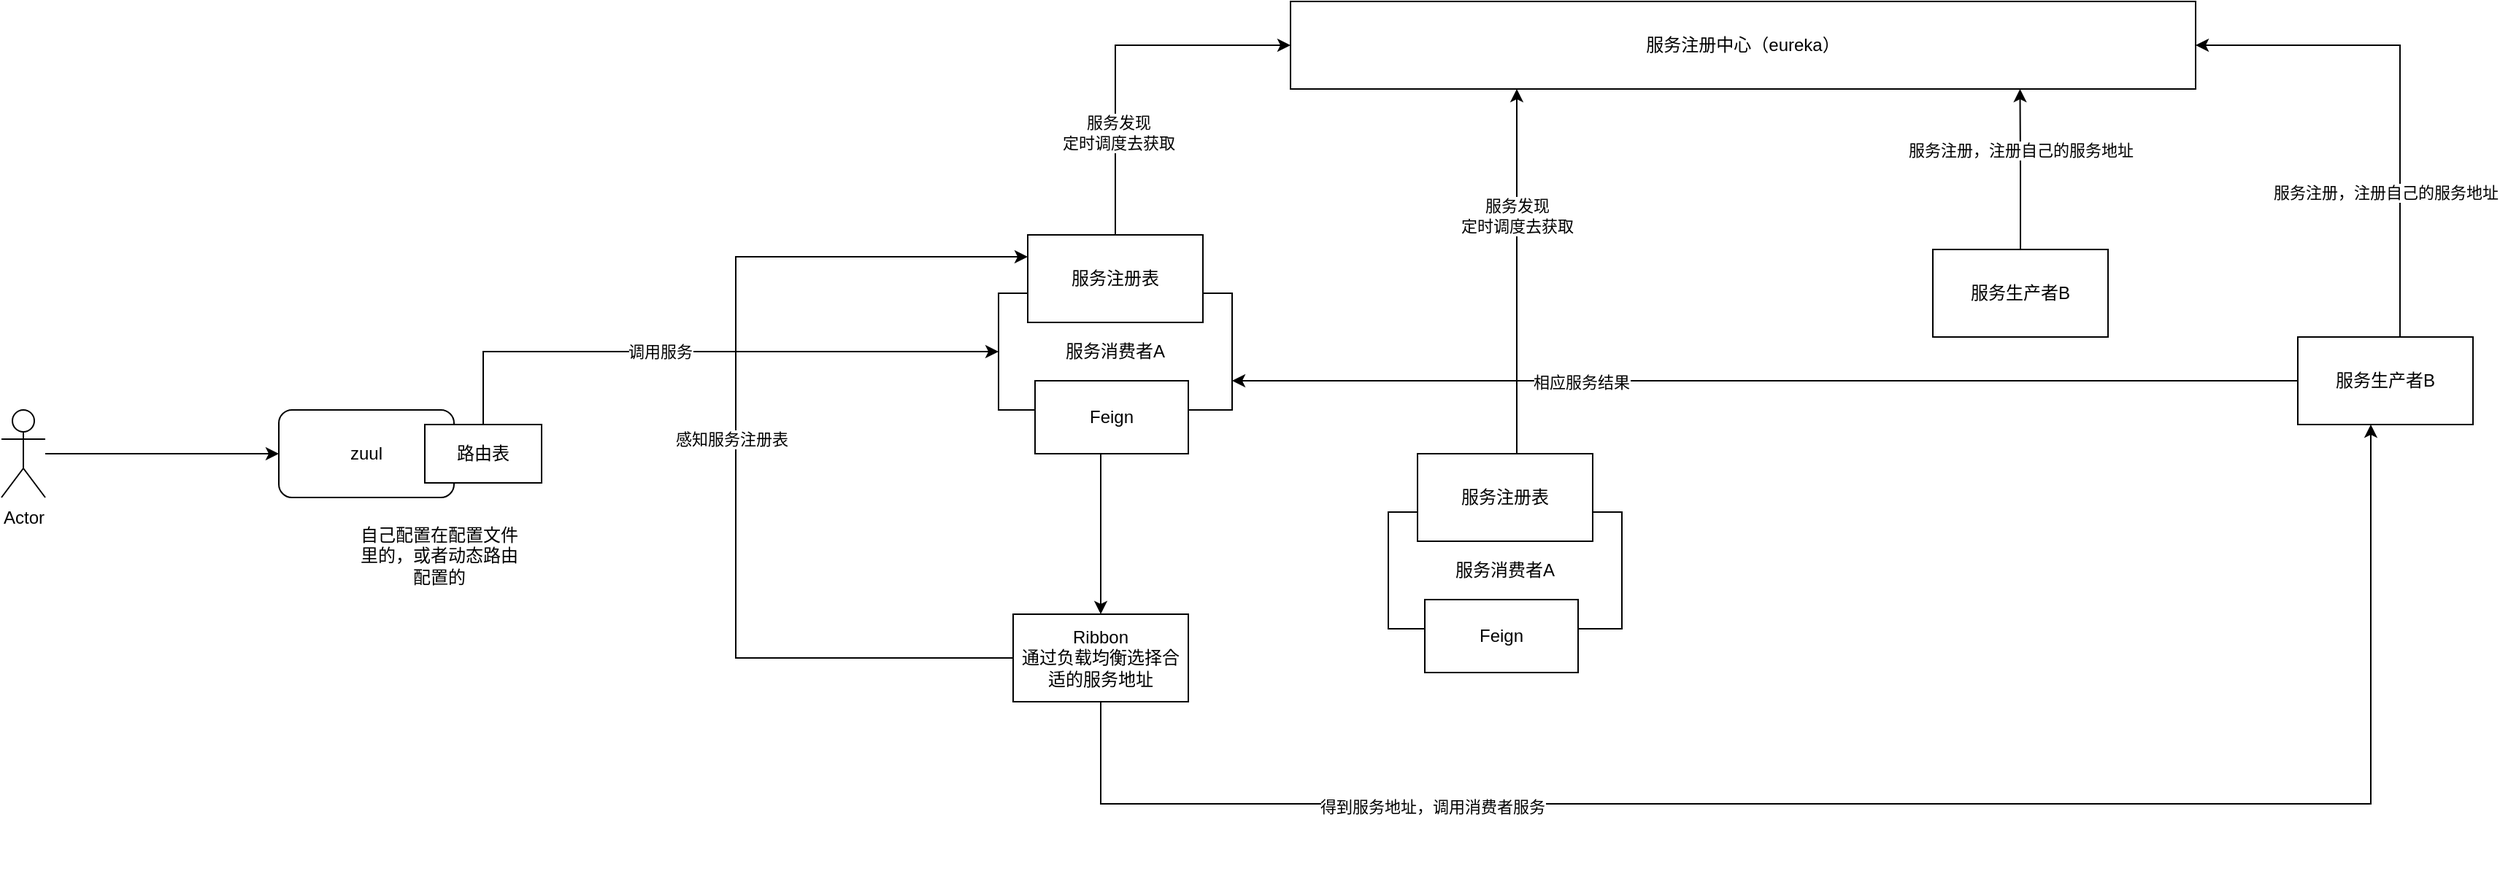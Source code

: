 <mxfile version="13.0.9" type="github"><diagram id="PhHvFV6rx-kZFWLURuZM" name="第 1 页"><mxGraphModel dx="2844" dy="1426" grid="1" gridSize="10" guides="1" tooltips="1" connect="1" arrows="1" fold="1" page="1" pageScale="1" pageWidth="1920" pageHeight="1200" math="0" shadow="0"><root><mxCell id="0"/><mxCell id="1" parent="0"/><mxCell id="L4ZRt05aIZuPdk-ZOT8E-24" style="edgeStyle=orthogonalEdgeStyle;rounded=0;orthogonalLoop=1;jettySize=auto;html=1;exitX=0;exitY=0.5;exitDx=0;exitDy=0;entryX=1;entryY=0.75;entryDx=0;entryDy=0;" parent="1" source="L4ZRt05aIZuPdk-ZOT8E-1" target="L4ZRt05aIZuPdk-ZOT8E-2" edge="1"><mxGeometry relative="1" as="geometry"/></mxCell><mxCell id="L4ZRt05aIZuPdk-ZOT8E-25" value="相应服务结果" style="edgeLabel;html=1;align=center;verticalAlign=middle;resizable=0;points=[];" parent="L4ZRt05aIZuPdk-ZOT8E-24" vertex="1" connectable="0"><mxGeometry x="0.345" y="1" relative="1" as="geometry"><mxPoint as="offset"/></mxGeometry></mxCell><mxCell id="L4ZRt05aIZuPdk-ZOT8E-26" style="edgeStyle=orthogonalEdgeStyle;rounded=0;orthogonalLoop=1;jettySize=auto;html=1;entryX=1;entryY=0.5;entryDx=0;entryDy=0;" parent="1" source="L4ZRt05aIZuPdk-ZOT8E-1" target="L4ZRt05aIZuPdk-ZOT8E-3" edge="1"><mxGeometry relative="1" as="geometry"><Array as="points"><mxPoint x="1813" y="280"/></Array></mxGeometry></mxCell><mxCell id="L4ZRt05aIZuPdk-ZOT8E-27" value="服务注册，注册自己的服务地址" style="edgeLabel;html=1;align=center;verticalAlign=middle;resizable=0;points=[];" parent="L4ZRt05aIZuPdk-ZOT8E-26" vertex="1" connectable="0"><mxGeometry x="0.153" y="56" relative="1" as="geometry"><mxPoint x="46" y="96.47" as="offset"/></mxGeometry></mxCell><mxCell id="L4ZRt05aIZuPdk-ZOT8E-1" value="服务生产者B" style="rounded=0;whiteSpace=wrap;html=1;" parent="1" vertex="1"><mxGeometry x="1743" y="480" width="120" height="60" as="geometry"/></mxCell><mxCell id="L4ZRt05aIZuPdk-ZOT8E-2" value="服务消费者A" style="rounded=0;whiteSpace=wrap;html=1;" parent="1" vertex="1"><mxGeometry x="853" y="450" width="160" height="80" as="geometry"/></mxCell><mxCell id="L4ZRt05aIZuPdk-ZOT8E-3" value="服务注册中心（eureka）" style="rounded=0;whiteSpace=wrap;html=1;" parent="1" vertex="1"><mxGeometry x="1053" y="250" width="620" height="60" as="geometry"/></mxCell><mxCell id="L4ZRt05aIZuPdk-ZOT8E-7" style="edgeStyle=orthogonalEdgeStyle;rounded=0;orthogonalLoop=1;jettySize=auto;html=1;exitX=0.5;exitY=1;exitDx=0;exitDy=0;" parent="1" source="L4ZRt05aIZuPdk-ZOT8E-4" target="L4ZRt05aIZuPdk-ZOT8E-6" edge="1"><mxGeometry relative="1" as="geometry"><Array as="points"><mxPoint x="923" y="560"/></Array></mxGeometry></mxCell><mxCell id="L4ZRt05aIZuPdk-ZOT8E-4" value="Feign" style="rounded=0;whiteSpace=wrap;html=1;" parent="1" vertex="1"><mxGeometry x="878" y="510" width="105" height="50" as="geometry"/></mxCell><mxCell id="L4ZRt05aIZuPdk-ZOT8E-20" style="edgeStyle=orthogonalEdgeStyle;rounded=0;orthogonalLoop=1;jettySize=auto;html=1;entryX=0;entryY=0.25;entryDx=0;entryDy=0;" parent="1" source="L4ZRt05aIZuPdk-ZOT8E-6" target="L4ZRt05aIZuPdk-ZOT8E-17" edge="1"><mxGeometry relative="1" as="geometry"><mxPoint x="803" y="530" as="targetPoint"/><Array as="points"><mxPoint x="673" y="700"/><mxPoint x="673" y="425"/></Array></mxGeometry></mxCell><mxCell id="L4ZRt05aIZuPdk-ZOT8E-21" value="感知服务注册表" style="edgeLabel;html=1;align=center;verticalAlign=middle;resizable=0;points=[];" parent="L4ZRt05aIZuPdk-ZOT8E-20" vertex="1" connectable="0"><mxGeometry x="0.023" y="3" relative="1" as="geometry"><mxPoint as="offset"/></mxGeometry></mxCell><mxCell id="L4ZRt05aIZuPdk-ZOT8E-22" style="edgeStyle=orthogonalEdgeStyle;rounded=0;orthogonalLoop=1;jettySize=auto;html=1;" parent="1" source="L4ZRt05aIZuPdk-ZOT8E-6" target="L4ZRt05aIZuPdk-ZOT8E-1" edge="1"><mxGeometry relative="1" as="geometry"><Array as="points"><mxPoint x="923" y="800"/><mxPoint x="1793" y="800"/></Array></mxGeometry></mxCell><mxCell id="L4ZRt05aIZuPdk-ZOT8E-23" value="得到服务地址，调用消费者服务" style="edgeLabel;html=1;align=center;verticalAlign=middle;resizable=0;points=[];" parent="L4ZRt05aIZuPdk-ZOT8E-22" vertex="1" connectable="0"><mxGeometry x="-0.506" y="-2" relative="1" as="geometry"><mxPoint as="offset"/></mxGeometry></mxCell><mxCell id="L4ZRt05aIZuPdk-ZOT8E-6" value="Ribbon&lt;br&gt;通过负载均衡选择合适的服务地址" style="rounded=0;whiteSpace=wrap;html=1;" parent="1" vertex="1"><mxGeometry x="863" y="670" width="120" height="60" as="geometry"/></mxCell><mxCell id="L4ZRt05aIZuPdk-ZOT8E-18" style="edgeStyle=orthogonalEdgeStyle;rounded=0;orthogonalLoop=1;jettySize=auto;html=1;entryX=0;entryY=0.5;entryDx=0;entryDy=0;" parent="1" source="L4ZRt05aIZuPdk-ZOT8E-17" target="L4ZRt05aIZuPdk-ZOT8E-3" edge="1"><mxGeometry relative="1" as="geometry"><Array as="points"><mxPoint x="933" y="280"/></Array></mxGeometry></mxCell><mxCell id="L4ZRt05aIZuPdk-ZOT8E-19" value="服务发现&lt;br&gt;定时调度去获取" style="edgeLabel;html=1;align=center;verticalAlign=middle;resizable=0;points=[];" parent="L4ZRt05aIZuPdk-ZOT8E-18" vertex="1" connectable="0"><mxGeometry x="-0.438" y="-2" relative="1" as="geometry"><mxPoint as="offset"/></mxGeometry></mxCell><mxCell id="L4ZRt05aIZuPdk-ZOT8E-17" value="服务注册表" style="rounded=0;whiteSpace=wrap;html=1;" parent="1" vertex="1"><mxGeometry x="873" y="410" width="120" height="60" as="geometry"/></mxCell><mxCell id="L4ZRt05aIZuPdk-ZOT8E-29" style="edgeStyle=orthogonalEdgeStyle;rounded=0;orthogonalLoop=1;jettySize=auto;html=1;entryX=0.806;entryY=1;entryDx=0;entryDy=0;entryPerimeter=0;" parent="1" source="L4ZRt05aIZuPdk-ZOT8E-28" target="L4ZRt05aIZuPdk-ZOT8E-3" edge="1"><mxGeometry relative="1" as="geometry"/></mxCell><mxCell id="L4ZRt05aIZuPdk-ZOT8E-30" value="服务注册，注册自己的服务地址" style="edgeLabel;html=1;align=center;verticalAlign=middle;resizable=0;points=[];" parent="L4ZRt05aIZuPdk-ZOT8E-29" vertex="1" connectable="0"><mxGeometry x="0.255" relative="1" as="geometry"><mxPoint as="offset"/></mxGeometry></mxCell><mxCell id="L4ZRt05aIZuPdk-ZOT8E-28" value="服务生产者B" style="rounded=0;whiteSpace=wrap;html=1;" parent="1" vertex="1"><mxGeometry x="1493" y="420" width="120" height="60" as="geometry"/></mxCell><mxCell id="L4ZRt05aIZuPdk-ZOT8E-34" style="edgeStyle=orthogonalEdgeStyle;rounded=0;orthogonalLoop=1;jettySize=auto;html=1;entryX=0;entryY=0.5;entryDx=0;entryDy=0;" parent="1" source="L4ZRt05aIZuPdk-ZOT8E-32" target="L4ZRt05aIZuPdk-ZOT8E-33" edge="1"><mxGeometry relative="1" as="geometry"/></mxCell><mxCell id="L4ZRt05aIZuPdk-ZOT8E-32" value="Actor" style="shape=umlActor;verticalLabelPosition=bottom;labelBackgroundColor=#ffffff;verticalAlign=top;html=1;outlineConnect=0;" parent="1" vertex="1"><mxGeometry x="170" y="530" width="30" height="60" as="geometry"/></mxCell><mxCell id="L4ZRt05aIZuPdk-ZOT8E-33" value="zuul" style="rounded=1;whiteSpace=wrap;html=1;" parent="1" vertex="1"><mxGeometry x="360" y="530" width="120" height="60" as="geometry"/></mxCell><mxCell id="L4ZRt05aIZuPdk-ZOT8E-51" style="edgeStyle=orthogonalEdgeStyle;rounded=0;orthogonalLoop=1;jettySize=auto;html=1;" parent="1" source="L4ZRt05aIZuPdk-ZOT8E-37" target="L4ZRt05aIZuPdk-ZOT8E-2" edge="1"><mxGeometry relative="1" as="geometry"><Array as="points"><mxPoint x="500" y="490"/></Array></mxGeometry></mxCell><mxCell id="L4ZRt05aIZuPdk-ZOT8E-52" value="调用服务" style="edgeLabel;html=1;align=center;verticalAlign=middle;resizable=0;points=[];" parent="L4ZRt05aIZuPdk-ZOT8E-51" vertex="1" connectable="0"><mxGeometry x="0.386" y="4" relative="1" as="geometry"><mxPoint x="-108.88" y="4" as="offset"/></mxGeometry></mxCell><mxCell id="L4ZRt05aIZuPdk-ZOT8E-37" value="路由表" style="rounded=0;whiteSpace=wrap;html=1;" parent="1" vertex="1"><mxGeometry x="460" y="540" width="80" height="40" as="geometry"/></mxCell><mxCell id="L4ZRt05aIZuPdk-ZOT8E-44" value="&lt;span style=&quot;color: rgba(0 , 0 , 0 , 0) ; font-family: monospace ; font-size: 0px&quot;&gt;%3CmxGraphModel%3E%3Croot%3E%3CmxCell%20id%3D%220%22%2F%3E%3CmxCell%20id%3D%221%22%20parent%3D%220%22%2F%3E%3CmxCell%20id%3D%222%22%20value%3D%22%E6%9C%8D%E5%8A%A1%E6%B6%88%E8%B4%B9%E8%80%85%22%20style%3D%22rounded%3D0%3BwhiteSpace%3Dwrap%3Bhtml%3D1%3B%22%20vertex%3D%221%22%20parent%3D%221%22%3E%3CmxGeometry%20x%3D%22853%22%20y%3D%22450%22%20width%3D%22160%22%20height%3D%2280%22%20as%3D%22geometry%22%2F%3E%3C%2FmxCell%3E%3CmxCell%20id%3D%223%22%20value%3D%22Feign%22%20style%3D%22rounded%3D0%3BwhiteSpace%3Dwrap%3Bhtml%3D1%3B%22%20vertex%3D%221%22%20parent%3D%221%22%3E%3CmxGeometry%20x%3D%22878%22%20y%3D%22510%22%20width%3D%22105%22%20height%3D%2250%22%20as%3D%22geometry%22%2F%3E%3C%2FmxCell%3E%3CmxCell%20id%3D%224%22%20value%3D%22%E6%9C%8D%E5%8A%A1%E6%B3%A8%E5%86%8C%E8%A1%A8%22%20style%3D%22rounded%3D0%3BwhiteSpace%3Dwrap%3Bhtml%3D1%3B%22%20vertex%3D%221%22%20parent%3D%221%22%3E%3CmxGeometry%20x%3D%22873%22%20y%3D%22410%22%20width%3D%22120%22%20height%3D%2260%22%20as%3D%22geometry%22%2F%3E%3C%2FmxCell%3E%3C%2Froot%3E%3C%2FmxGraphModel%3E&lt;/span&gt;" style="text;html=1;align=center;verticalAlign=middle;resizable=0;points=[];autosize=1;" parent="1" vertex="1"><mxGeometry x="382" y="836" width="20" height="20" as="geometry"/></mxCell><mxCell id="L4ZRt05aIZuPdk-ZOT8E-45" value="服务消费者A" style="rounded=0;whiteSpace=wrap;html=1;" parent="1" vertex="1"><mxGeometry x="1120" y="600" width="160" height="80" as="geometry"/></mxCell><mxCell id="L4ZRt05aIZuPdk-ZOT8E-46" value="Feign" style="rounded=0;whiteSpace=wrap;html=1;" parent="1" vertex="1"><mxGeometry x="1145" y="660" width="105" height="50" as="geometry"/></mxCell><mxCell id="L4ZRt05aIZuPdk-ZOT8E-49" style="edgeStyle=orthogonalEdgeStyle;rounded=0;orthogonalLoop=1;jettySize=auto;html=1;entryX=0.25;entryY=1;entryDx=0;entryDy=0;" parent="1" source="L4ZRt05aIZuPdk-ZOT8E-47" target="L4ZRt05aIZuPdk-ZOT8E-3" edge="1"><mxGeometry relative="1" as="geometry"><Array as="points"><mxPoint x="1208" y="370"/><mxPoint x="1208" y="370"/></Array></mxGeometry></mxCell><mxCell id="L4ZRt05aIZuPdk-ZOT8E-50" value="服务发现&lt;br&gt;定时调度去获取" style="edgeLabel;html=1;align=center;verticalAlign=middle;resizable=0;points=[];" parent="L4ZRt05aIZuPdk-ZOT8E-49" vertex="1" connectable="0"><mxGeometry x="0.304" relative="1" as="geometry"><mxPoint as="offset"/></mxGeometry></mxCell><mxCell id="L4ZRt05aIZuPdk-ZOT8E-47" value="服务注册表" style="rounded=0;whiteSpace=wrap;html=1;" parent="1" vertex="1"><mxGeometry x="1140" y="560" width="120" height="60" as="geometry"/></mxCell><mxCell id="L4ZRt05aIZuPdk-ZOT8E-48" value="自己配置在配置文件里的，或者动态路由配置的" style="text;html=1;strokeColor=none;fillColor=none;align=center;verticalAlign=middle;whiteSpace=wrap;rounded=0;" parent="1" vertex="1"><mxGeometry x="410" y="620" width="120" height="20" as="geometry"/></mxCell></root></mxGraphModel></diagram></mxfile>